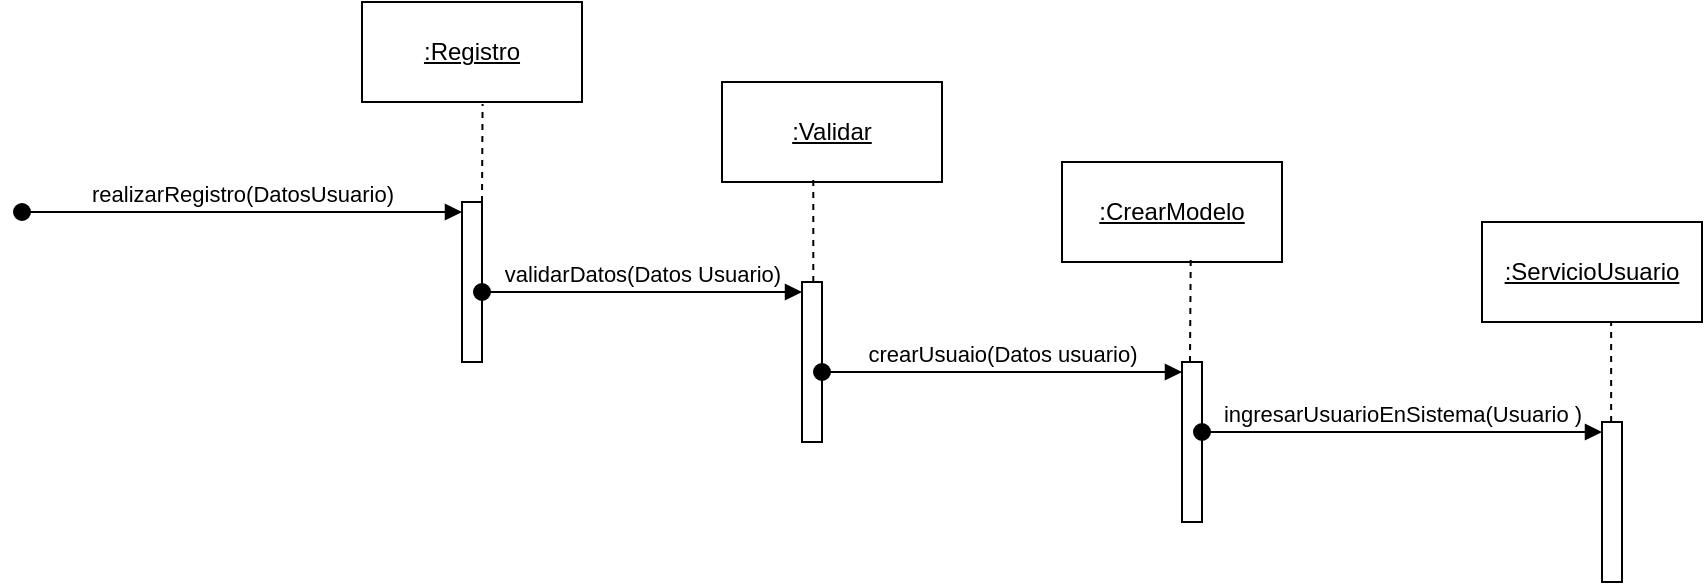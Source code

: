 <mxfile version="24.7.8">
  <diagram name="Page-1" id="2YBvvXClWsGukQMizWep">
    <mxGraphModel dx="1383" dy="640" grid="1" gridSize="10" guides="1" tooltips="1" connect="1" arrows="1" fold="1" page="1" pageScale="1" pageWidth="850" pageHeight="1100" math="0" shadow="0">
      <root>
        <mxCell id="0" />
        <mxCell id="1" parent="0" />
        <mxCell id="JImQJddazWWob89xweo1-2" value="&lt;u&gt;:Registro&lt;/u&gt;" style="html=1;whiteSpace=wrap;" vertex="1" parent="1">
          <mxGeometry x="990" y="10" width="110" height="50" as="geometry" />
        </mxCell>
        <mxCell id="JImQJddazWWob89xweo1-3" value="" style="html=1;points=[[0,0,0,0,5],[0,1,0,0,-5],[1,0,0,0,5],[1,1,0,0,-5]];perimeter=orthogonalPerimeter;outlineConnect=0;targetShapes=umlLifeline;portConstraint=eastwest;newEdgeStyle={&quot;curved&quot;:0,&quot;rounded&quot;:0};" vertex="1" parent="1">
          <mxGeometry x="1040" y="110" width="10" height="80" as="geometry" />
        </mxCell>
        <mxCell id="JImQJddazWWob89xweo1-4" value="realizarRegistro(DatosUsuario)" style="html=1;verticalAlign=bottom;startArrow=oval;endArrow=block;startSize=8;curved=0;rounded=0;entryX=0;entryY=0;entryDx=0;entryDy=5;" edge="1" target="JImQJddazWWob89xweo1-3" parent="1">
          <mxGeometry relative="1" as="geometry">
            <mxPoint x="820" y="115" as="sourcePoint" />
          </mxGeometry>
        </mxCell>
        <mxCell id="JImQJddazWWob89xweo1-5" value="" style="html=1;points=[[0,0,0,0,5],[0,1,0,0,-5],[1,0,0,0,5],[1,1,0,0,-5]];perimeter=orthogonalPerimeter;outlineConnect=0;targetShapes=umlLifeline;portConstraint=eastwest;newEdgeStyle={&quot;curved&quot;:0,&quot;rounded&quot;:0};" vertex="1" parent="1">
          <mxGeometry x="1210" y="150" width="10" height="80" as="geometry" />
        </mxCell>
        <mxCell id="JImQJddazWWob89xweo1-6" value="validarDatos(Datos Usuario)" style="html=1;verticalAlign=bottom;startArrow=oval;endArrow=block;startSize=8;curved=0;rounded=0;entryX=0;entryY=0;entryDx=0;entryDy=5;" edge="1" target="JImQJddazWWob89xweo1-5" parent="1">
          <mxGeometry relative="1" as="geometry">
            <mxPoint x="1050" y="155" as="sourcePoint" />
          </mxGeometry>
        </mxCell>
        <mxCell id="JImQJddazWWob89xweo1-7" value="&lt;u&gt;:Validar&lt;/u&gt;" style="html=1;whiteSpace=wrap;" vertex="1" parent="1">
          <mxGeometry x="1170" y="50" width="110" height="50" as="geometry" />
        </mxCell>
        <mxCell id="JImQJddazWWob89xweo1-8" value="" style="html=1;points=[[0,0,0,0,5],[0,1,0,0,-5],[1,0,0,0,5],[1,1,0,0,-5]];perimeter=orthogonalPerimeter;outlineConnect=0;targetShapes=umlLifeline;portConstraint=eastwest;newEdgeStyle={&quot;curved&quot;:0,&quot;rounded&quot;:0};" vertex="1" parent="1">
          <mxGeometry x="1400" y="190" width="10" height="80" as="geometry" />
        </mxCell>
        <mxCell id="JImQJddazWWob89xweo1-9" value="crearUsuaio(Datos usuario)" style="html=1;verticalAlign=bottom;startArrow=oval;endArrow=block;startSize=8;curved=0;rounded=0;entryX=0;entryY=0;entryDx=0;entryDy=5;" edge="1" target="JImQJddazWWob89xweo1-8" parent="1">
          <mxGeometry relative="1" as="geometry">
            <mxPoint x="1220" y="195" as="sourcePoint" />
            <mxPoint as="offset" />
          </mxGeometry>
        </mxCell>
        <mxCell id="JImQJddazWWob89xweo1-11" value="&lt;u&gt;:CrearModelo&lt;/u&gt;" style="html=1;whiteSpace=wrap;" vertex="1" parent="1">
          <mxGeometry x="1340" y="90" width="110" height="50" as="geometry" />
        </mxCell>
        <mxCell id="JImQJddazWWob89xweo1-12" value="" style="html=1;points=[[0,0,0,0,5],[0,1,0,0,-5],[1,0,0,0,5],[1,1,0,0,-5]];perimeter=orthogonalPerimeter;outlineConnect=0;targetShapes=umlLifeline;portConstraint=eastwest;newEdgeStyle={&quot;curved&quot;:0,&quot;rounded&quot;:0};" vertex="1" parent="1">
          <mxGeometry x="1610" y="220" width="10" height="80" as="geometry" />
        </mxCell>
        <mxCell id="JImQJddazWWob89xweo1-13" value="ingresarUsuarioEnSistema(Usuario )" style="html=1;verticalAlign=bottom;startArrow=oval;endArrow=block;startSize=8;curved=0;rounded=0;entryX=0;entryY=0;entryDx=0;entryDy=5;" edge="1" target="JImQJddazWWob89xweo1-12" parent="1">
          <mxGeometry relative="1" as="geometry">
            <mxPoint x="1410" y="225" as="sourcePoint" />
          </mxGeometry>
        </mxCell>
        <mxCell id="JImQJddazWWob89xweo1-14" value="&lt;u&gt;:ServicioUsuario&lt;/u&gt;" style="html=1;whiteSpace=wrap;" vertex="1" parent="1">
          <mxGeometry x="1550" y="120" width="110" height="50" as="geometry" />
        </mxCell>
        <mxCell id="JImQJddazWWob89xweo1-15" value="" style="endArrow=none;dashed=1;html=1;rounded=0;entryX=0.548;entryY=1.02;entryDx=0;entryDy=0;entryPerimeter=0;" edge="1" parent="1" source="JImQJddazWWob89xweo1-3" target="JImQJddazWWob89xweo1-2">
          <mxGeometry width="50" height="50" relative="1" as="geometry">
            <mxPoint x="1200" y="190" as="sourcePoint" />
            <mxPoint x="1250" y="140" as="targetPoint" />
          </mxGeometry>
        </mxCell>
        <mxCell id="JImQJddazWWob89xweo1-16" value="" style="endArrow=none;dashed=1;html=1;rounded=0;entryX=0.415;entryY=0.98;entryDx=0;entryDy=0;entryPerimeter=0;" edge="1" parent="1" source="JImQJddazWWob89xweo1-5" target="JImQJddazWWob89xweo1-7">
          <mxGeometry width="50" height="50" relative="1" as="geometry">
            <mxPoint x="1050" y="120" as="sourcePoint" />
            <mxPoint x="1050" y="31" as="targetPoint" />
          </mxGeometry>
        </mxCell>
        <mxCell id="JImQJddazWWob89xweo1-17" value="" style="endArrow=none;dashed=1;html=1;rounded=0;entryX=0.585;entryY=0.98;entryDx=0;entryDy=0;entryPerimeter=0;" edge="1" parent="1" target="JImQJddazWWob89xweo1-11">
          <mxGeometry width="50" height="50" relative="1" as="geometry">
            <mxPoint x="1404" y="190" as="sourcePoint" />
            <mxPoint x="1404.67" y="110" as="targetPoint" />
          </mxGeometry>
        </mxCell>
        <mxCell id="JImQJddazWWob89xweo1-18" value="" style="endArrow=none;dashed=1;html=1;rounded=0;entryX=0.587;entryY=1.011;entryDx=0;entryDy=0;entryPerimeter=0;" edge="1" parent="1" source="JImQJddazWWob89xweo1-12" target="JImQJddazWWob89xweo1-14">
          <mxGeometry width="50" height="50" relative="1" as="geometry">
            <mxPoint x="1060" y="130" as="sourcePoint" />
            <mxPoint x="1060" y="41" as="targetPoint" />
          </mxGeometry>
        </mxCell>
      </root>
    </mxGraphModel>
  </diagram>
</mxfile>
